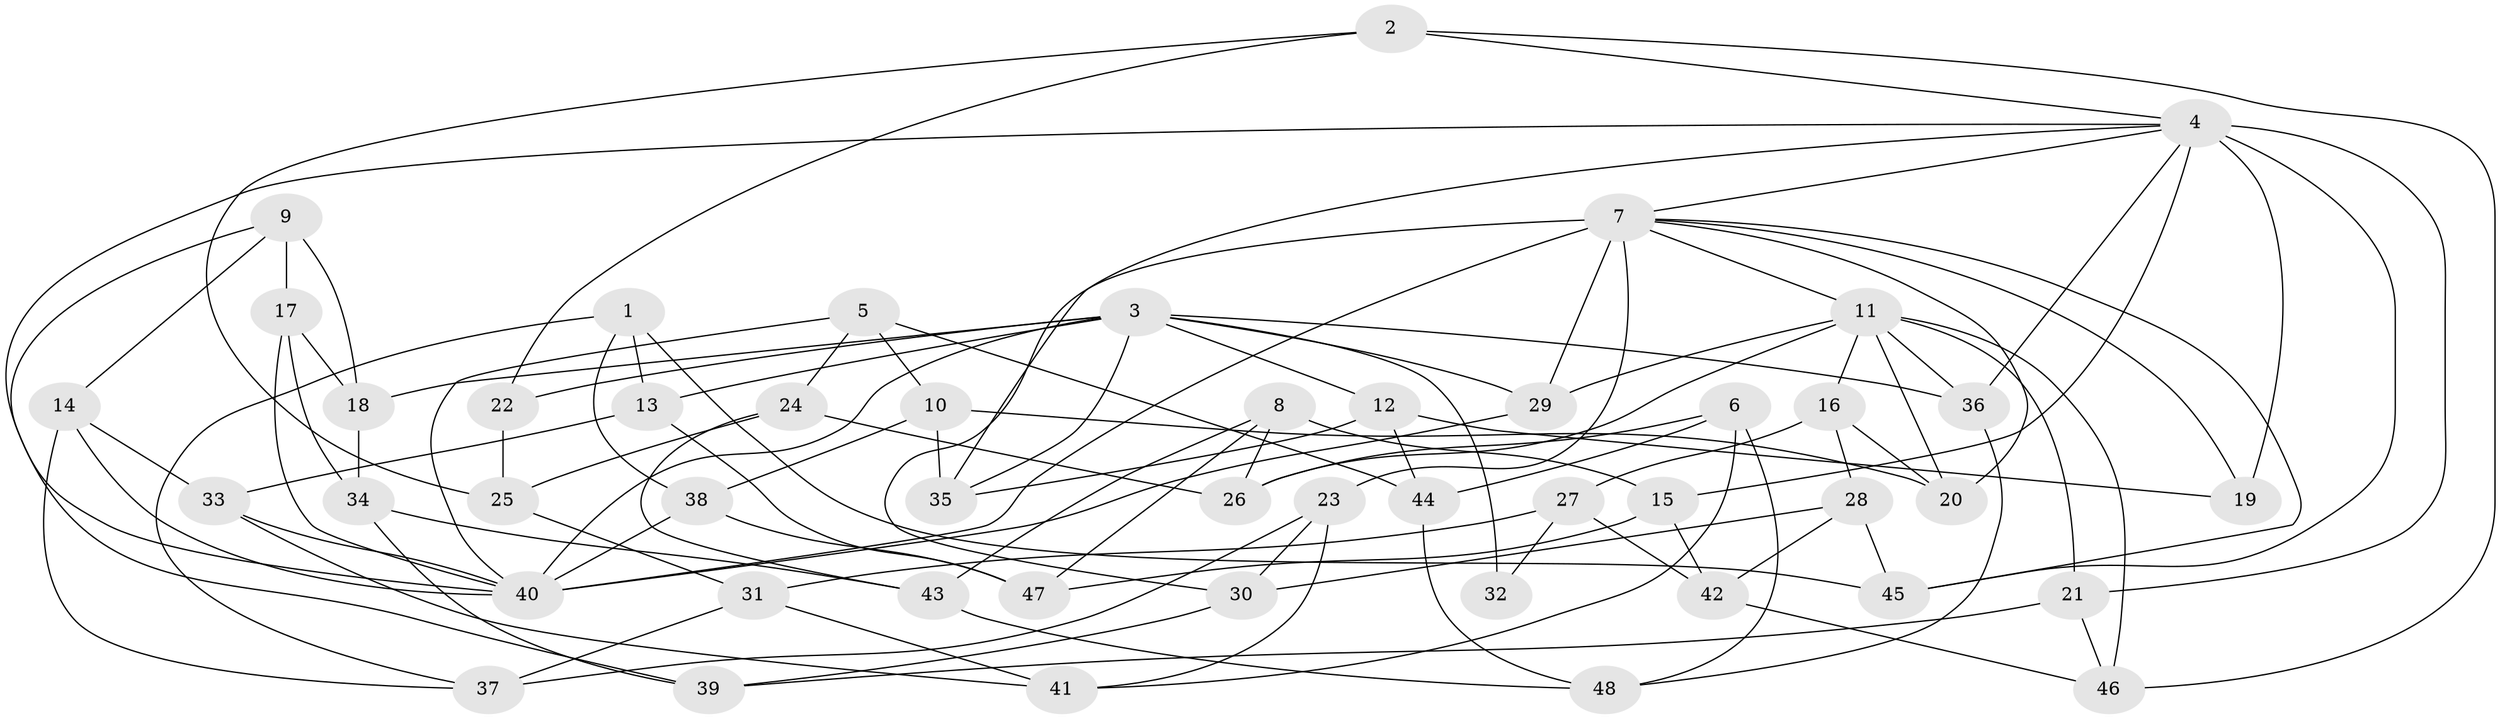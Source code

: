// original degree distribution, {4: 1.0}
// Generated by graph-tools (version 1.1) at 2025/53/03/04/25 22:53:42]
// undirected, 48 vertices, 106 edges
graph export_dot {
  node [color=gray90,style=filled];
  1;
  2;
  3;
  4;
  5;
  6;
  7;
  8;
  9;
  10;
  11;
  12;
  13;
  14;
  15;
  16;
  17;
  18;
  19;
  20;
  21;
  22;
  23;
  24;
  25;
  26;
  27;
  28;
  29;
  30;
  31;
  32;
  33;
  34;
  35;
  36;
  37;
  38;
  39;
  40;
  41;
  42;
  43;
  44;
  45;
  46;
  47;
  48;
  1 -- 13 [weight=1.0];
  1 -- 37 [weight=1.0];
  1 -- 38 [weight=1.0];
  1 -- 45 [weight=1.0];
  2 -- 4 [weight=1.0];
  2 -- 22 [weight=1.0];
  2 -- 25 [weight=1.0];
  2 -- 46 [weight=1.0];
  3 -- 12 [weight=1.0];
  3 -- 13 [weight=1.0];
  3 -- 18 [weight=1.0];
  3 -- 22 [weight=2.0];
  3 -- 29 [weight=1.0];
  3 -- 32 [weight=3.0];
  3 -- 35 [weight=1.0];
  3 -- 36 [weight=1.0];
  3 -- 40 [weight=1.0];
  4 -- 7 [weight=1.0];
  4 -- 15 [weight=1.0];
  4 -- 19 [weight=2.0];
  4 -- 21 [weight=1.0];
  4 -- 35 [weight=1.0];
  4 -- 36 [weight=1.0];
  4 -- 40 [weight=1.0];
  4 -- 45 [weight=1.0];
  5 -- 10 [weight=1.0];
  5 -- 24 [weight=1.0];
  5 -- 40 [weight=1.0];
  5 -- 44 [weight=1.0];
  6 -- 26 [weight=1.0];
  6 -- 41 [weight=1.0];
  6 -- 44 [weight=1.0];
  6 -- 48 [weight=1.0];
  7 -- 11 [weight=1.0];
  7 -- 19 [weight=1.0];
  7 -- 20 [weight=1.0];
  7 -- 23 [weight=1.0];
  7 -- 29 [weight=3.0];
  7 -- 30 [weight=1.0];
  7 -- 40 [weight=2.0];
  7 -- 45 [weight=1.0];
  8 -- 15 [weight=1.0];
  8 -- 26 [weight=1.0];
  8 -- 43 [weight=1.0];
  8 -- 47 [weight=1.0];
  9 -- 14 [weight=1.0];
  9 -- 17 [weight=1.0];
  9 -- 18 [weight=1.0];
  9 -- 39 [weight=1.0];
  10 -- 20 [weight=1.0];
  10 -- 35 [weight=1.0];
  10 -- 38 [weight=1.0];
  11 -- 16 [weight=1.0];
  11 -- 20 [weight=1.0];
  11 -- 21 [weight=1.0];
  11 -- 26 [weight=1.0];
  11 -- 29 [weight=1.0];
  11 -- 36 [weight=1.0];
  11 -- 46 [weight=1.0];
  12 -- 19 [weight=1.0];
  12 -- 35 [weight=1.0];
  12 -- 44 [weight=1.0];
  13 -- 33 [weight=1.0];
  13 -- 47 [weight=1.0];
  14 -- 33 [weight=1.0];
  14 -- 37 [weight=1.0];
  14 -- 40 [weight=1.0];
  15 -- 42 [weight=1.0];
  15 -- 47 [weight=1.0];
  16 -- 20 [weight=1.0];
  16 -- 27 [weight=1.0];
  16 -- 28 [weight=1.0];
  17 -- 18 [weight=1.0];
  17 -- 34 [weight=1.0];
  17 -- 40 [weight=1.0];
  18 -- 34 [weight=1.0];
  21 -- 39 [weight=1.0];
  21 -- 46 [weight=1.0];
  22 -- 25 [weight=1.0];
  23 -- 30 [weight=1.0];
  23 -- 37 [weight=1.0];
  23 -- 41 [weight=1.0];
  24 -- 25 [weight=1.0];
  24 -- 26 [weight=1.0];
  24 -- 43 [weight=1.0];
  25 -- 31 [weight=1.0];
  27 -- 31 [weight=1.0];
  27 -- 32 [weight=1.0];
  27 -- 42 [weight=1.0];
  28 -- 30 [weight=1.0];
  28 -- 42 [weight=1.0];
  28 -- 45 [weight=1.0];
  29 -- 40 [weight=1.0];
  30 -- 39 [weight=1.0];
  31 -- 37 [weight=1.0];
  31 -- 41 [weight=1.0];
  33 -- 40 [weight=1.0];
  33 -- 41 [weight=1.0];
  34 -- 39 [weight=1.0];
  34 -- 43 [weight=1.0];
  36 -- 48 [weight=1.0];
  38 -- 40 [weight=1.0];
  38 -- 47 [weight=1.0];
  42 -- 46 [weight=1.0];
  43 -- 48 [weight=1.0];
  44 -- 48 [weight=1.0];
}
